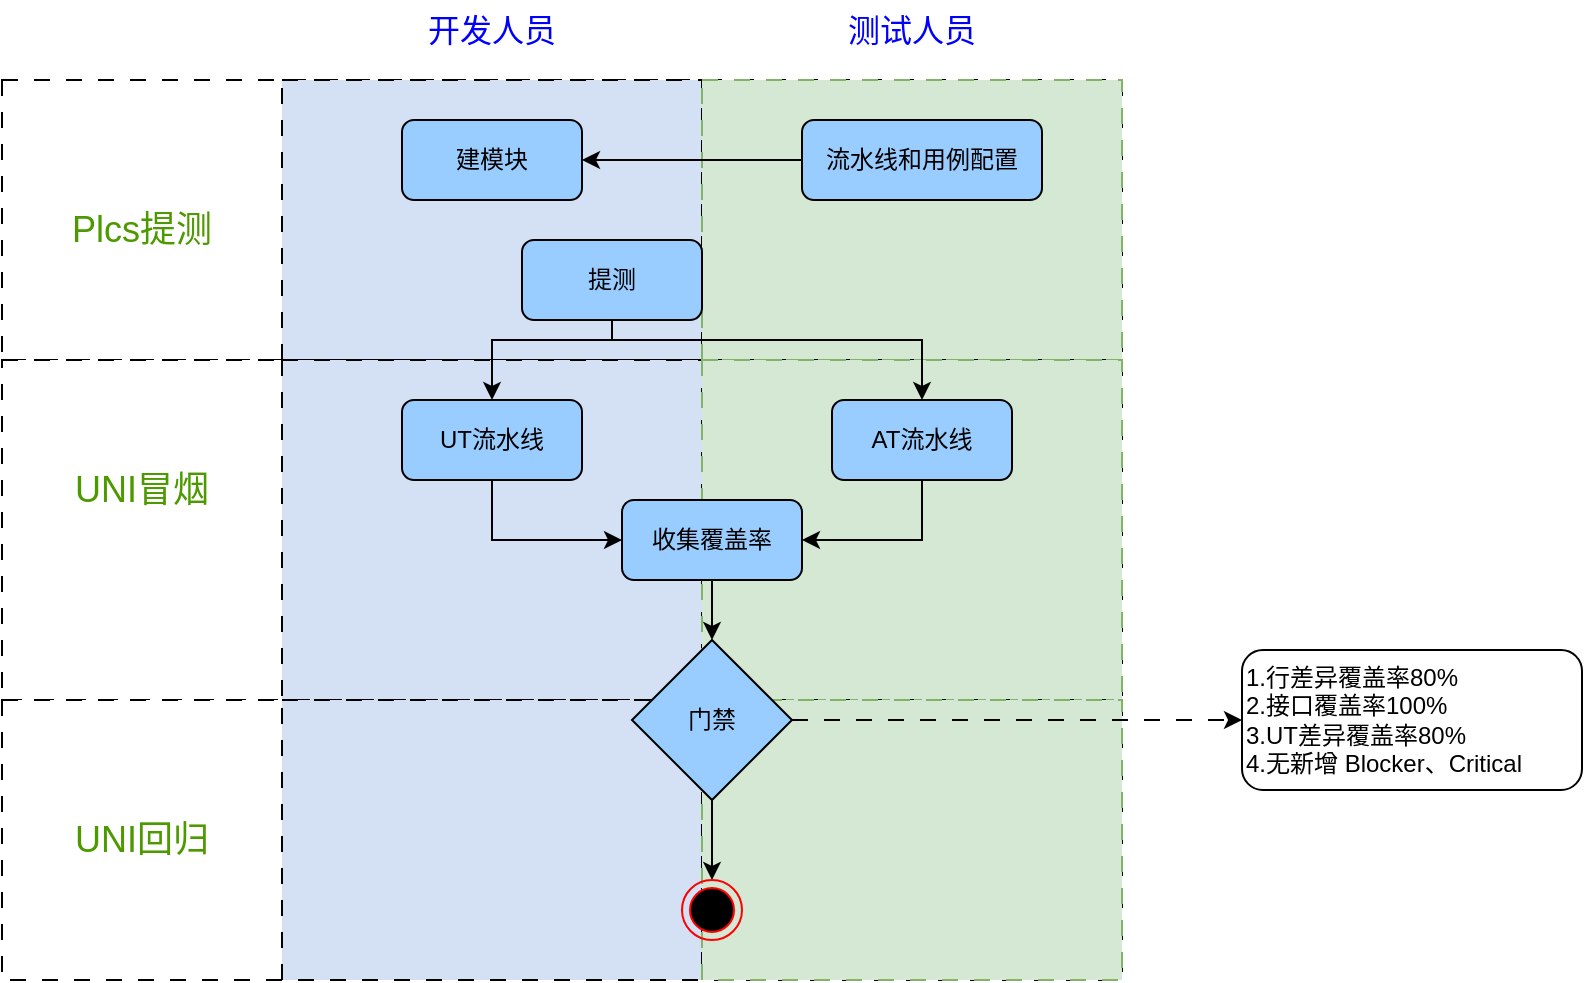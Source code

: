 <mxfile version="24.7.10">
  <diagram name="第 1 页" id="Pl0FPyJrfiCvp82Acye5">
    <mxGraphModel dx="3088" dy="746" grid="1" gridSize="10" guides="1" tooltips="1" connect="1" arrows="1" fold="1" page="1" pageScale="1" pageWidth="1654" pageHeight="1169" math="0" shadow="0">
      <root>
        <mxCell id="0" />
        <mxCell id="1" parent="0" />
        <mxCell id="GhOr7ypgz1Hb5UwMiD2d-1" value="" style="rounded=0;whiteSpace=wrap;html=1;dashed=1;dashPattern=8 8;" vertex="1" parent="1">
          <mxGeometry x="-770" y="140" width="560" height="140" as="geometry" />
        </mxCell>
        <mxCell id="GhOr7ypgz1Hb5UwMiD2d-4" value="" style="rounded=0;whiteSpace=wrap;html=1;dashed=1;dashPattern=8 8;fillColor=#D4E1F5;" vertex="1" parent="1">
          <mxGeometry x="-630" y="140" width="210" height="140" as="geometry" />
        </mxCell>
        <mxCell id="GhOr7ypgz1Hb5UwMiD2d-5" value="" style="rounded=0;whiteSpace=wrap;html=1;dashed=1;dashPattern=8 8;fillColor=#d5e8d4;strokeColor=#82b366;" vertex="1" parent="1">
          <mxGeometry x="-420" y="140" width="210" height="140" as="geometry" />
        </mxCell>
        <mxCell id="GhOr7ypgz1Hb5UwMiD2d-6" value="" style="rounded=0;whiteSpace=wrap;html=1;dashed=1;dashPattern=8 8;" vertex="1" parent="1">
          <mxGeometry x="-770" y="280" width="560" height="170" as="geometry" />
        </mxCell>
        <mxCell id="GhOr7ypgz1Hb5UwMiD2d-7" value="" style="rounded=0;whiteSpace=wrap;html=1;dashed=1;dashPattern=8 8;fillColor=#D4E1F5;" vertex="1" parent="1">
          <mxGeometry x="-630" y="280" width="210" height="170" as="geometry" />
        </mxCell>
        <mxCell id="GhOr7ypgz1Hb5UwMiD2d-8" value="" style="rounded=0;whiteSpace=wrap;html=1;dashed=1;dashPattern=8 8;fillColor=#d5e8d4;strokeColor=#82b366;" vertex="1" parent="1">
          <mxGeometry x="-420" y="280" width="210" height="170" as="geometry" />
        </mxCell>
        <mxCell id="GhOr7ypgz1Hb5UwMiD2d-9" value="" style="rounded=0;whiteSpace=wrap;html=1;dashed=1;dashPattern=8 8;" vertex="1" parent="1">
          <mxGeometry x="-770" y="450" width="560" height="140" as="geometry" />
        </mxCell>
        <mxCell id="GhOr7ypgz1Hb5UwMiD2d-10" value="" style="rounded=0;whiteSpace=wrap;html=1;dashed=1;dashPattern=8 8;fillColor=#D4E1F5;" vertex="1" parent="1">
          <mxGeometry x="-630" y="450" width="210" height="140" as="geometry" />
        </mxCell>
        <mxCell id="GhOr7ypgz1Hb5UwMiD2d-11" value="" style="rounded=0;whiteSpace=wrap;html=1;dashed=1;dashPattern=8 8;fillColor=#d5e8d4;strokeColor=#82b366;" vertex="1" parent="1">
          <mxGeometry x="-420" y="450" width="210" height="140" as="geometry" />
        </mxCell>
        <mxCell id="GhOr7ypgz1Hb5UwMiD2d-12" value="&lt;font color=&quot;#4d9900&quot; style=&quot;font-size: 18px;&quot;&gt;Plcs提测&lt;/font&gt;" style="text;html=1;align=center;verticalAlign=middle;whiteSpace=wrap;rounded=0;" vertex="1" parent="1">
          <mxGeometry x="-760" y="200" width="120" height="30" as="geometry" />
        </mxCell>
        <mxCell id="GhOr7ypgz1Hb5UwMiD2d-13" value="&lt;font color=&quot;#4d9900&quot; style=&quot;font-size: 18px;&quot;&gt;UNI冒烟&lt;/font&gt;" style="text;html=1;align=center;verticalAlign=middle;whiteSpace=wrap;rounded=0;" vertex="1" parent="1">
          <mxGeometry x="-760" y="330" width="120" height="30" as="geometry" />
        </mxCell>
        <mxCell id="GhOr7ypgz1Hb5UwMiD2d-14" value="&lt;font color=&quot;#4d9900&quot; style=&quot;font-size: 18px;&quot;&gt;UNI回归&lt;/font&gt;" style="text;html=1;align=center;verticalAlign=middle;whiteSpace=wrap;rounded=0;" vertex="1" parent="1">
          <mxGeometry x="-760" y="505" width="120" height="30" as="geometry" />
        </mxCell>
        <mxCell id="GhOr7ypgz1Hb5UwMiD2d-15" value="&lt;font color=&quot;#0000ff&quot; style=&quot;font-size: 16px;&quot;&gt;开发人员&lt;/font&gt;" style="text;html=1;align=center;verticalAlign=middle;whiteSpace=wrap;rounded=0;" vertex="1" parent="1">
          <mxGeometry x="-585" y="100" width="120" height="30" as="geometry" />
        </mxCell>
        <mxCell id="GhOr7ypgz1Hb5UwMiD2d-16" value="&lt;font color=&quot;#0000ff&quot; style=&quot;font-size: 16px;&quot;&gt;测试人员&lt;/font&gt;" style="text;html=1;align=center;verticalAlign=middle;whiteSpace=wrap;rounded=0;" vertex="1" parent="1">
          <mxGeometry x="-375" y="100" width="120" height="30" as="geometry" />
        </mxCell>
        <mxCell id="GhOr7ypgz1Hb5UwMiD2d-18" value="建模块" style="rounded=1;whiteSpace=wrap;html=1;fillColor=#99CCFF;" vertex="1" parent="1">
          <mxGeometry x="-570" y="160" width="90" height="40" as="geometry" />
        </mxCell>
        <mxCell id="GhOr7ypgz1Hb5UwMiD2d-32" style="edgeStyle=orthogonalEdgeStyle;rounded=0;orthogonalLoop=1;jettySize=auto;html=1;entryX=0;entryY=0.5;entryDx=0;entryDy=0;" edge="1" parent="1" source="GhOr7ypgz1Hb5UwMiD2d-20" target="GhOr7ypgz1Hb5UwMiD2d-30">
          <mxGeometry relative="1" as="geometry">
            <Array as="points">
              <mxPoint x="-525" y="370" />
            </Array>
          </mxGeometry>
        </mxCell>
        <mxCell id="GhOr7ypgz1Hb5UwMiD2d-20" value="UT流水线" style="rounded=1;whiteSpace=wrap;html=1;fillColor=#99CCFF;" vertex="1" parent="1">
          <mxGeometry x="-570" y="300" width="90" height="40" as="geometry" />
        </mxCell>
        <mxCell id="GhOr7ypgz1Hb5UwMiD2d-35" style="edgeStyle=orthogonalEdgeStyle;rounded=0;orthogonalLoop=1;jettySize=auto;html=1;entryX=1;entryY=0.5;entryDx=0;entryDy=0;" edge="1" parent="1" source="GhOr7ypgz1Hb5UwMiD2d-21" target="GhOr7ypgz1Hb5UwMiD2d-30">
          <mxGeometry relative="1" as="geometry">
            <Array as="points">
              <mxPoint x="-310" y="370" />
            </Array>
          </mxGeometry>
        </mxCell>
        <mxCell id="GhOr7ypgz1Hb5UwMiD2d-21" value="AT流水线" style="rounded=1;whiteSpace=wrap;html=1;fillColor=#99CCFF;" vertex="1" parent="1">
          <mxGeometry x="-355" y="300" width="90" height="40" as="geometry" />
        </mxCell>
        <mxCell id="GhOr7ypgz1Hb5UwMiD2d-26" style="edgeStyle=orthogonalEdgeStyle;rounded=0;orthogonalLoop=1;jettySize=auto;html=1;entryX=1;entryY=0.5;entryDx=0;entryDy=0;" edge="1" parent="1" source="GhOr7ypgz1Hb5UwMiD2d-17" target="GhOr7ypgz1Hb5UwMiD2d-18">
          <mxGeometry relative="1" as="geometry" />
        </mxCell>
        <mxCell id="GhOr7ypgz1Hb5UwMiD2d-17" value="流水线和用例配置" style="rounded=1;whiteSpace=wrap;html=1;fillColor=#99CCFF;" vertex="1" parent="1">
          <mxGeometry x="-370" y="160" width="120" height="40" as="geometry" />
        </mxCell>
        <mxCell id="GhOr7ypgz1Hb5UwMiD2d-28" style="edgeStyle=orthogonalEdgeStyle;rounded=0;orthogonalLoop=1;jettySize=auto;html=1;" edge="1" parent="1" source="GhOr7ypgz1Hb5UwMiD2d-27" target="GhOr7ypgz1Hb5UwMiD2d-20">
          <mxGeometry relative="1" as="geometry">
            <Array as="points">
              <mxPoint x="-465" y="270" />
              <mxPoint x="-525" y="270" />
            </Array>
          </mxGeometry>
        </mxCell>
        <mxCell id="GhOr7ypgz1Hb5UwMiD2d-29" style="edgeStyle=orthogonalEdgeStyle;rounded=0;orthogonalLoop=1;jettySize=auto;html=1;entryX=0.5;entryY=0;entryDx=0;entryDy=0;" edge="1" parent="1" source="GhOr7ypgz1Hb5UwMiD2d-27" target="GhOr7ypgz1Hb5UwMiD2d-21">
          <mxGeometry relative="1" as="geometry">
            <Array as="points">
              <mxPoint x="-465" y="270" />
              <mxPoint x="-310" y="270" />
            </Array>
          </mxGeometry>
        </mxCell>
        <mxCell id="GhOr7ypgz1Hb5UwMiD2d-27" value="提测" style="rounded=1;whiteSpace=wrap;html=1;fillColor=#99CCFF;" vertex="1" parent="1">
          <mxGeometry x="-510" y="220" width="90" height="40" as="geometry" />
        </mxCell>
        <mxCell id="GhOr7ypgz1Hb5UwMiD2d-36" style="edgeStyle=orthogonalEdgeStyle;rounded=0;orthogonalLoop=1;jettySize=auto;html=1;" edge="1" parent="1" source="GhOr7ypgz1Hb5UwMiD2d-30" target="GhOr7ypgz1Hb5UwMiD2d-31">
          <mxGeometry relative="1" as="geometry" />
        </mxCell>
        <mxCell id="GhOr7ypgz1Hb5UwMiD2d-30" value="收集覆盖率" style="rounded=1;whiteSpace=wrap;html=1;fillColor=#99CCFF;" vertex="1" parent="1">
          <mxGeometry x="-460" y="350" width="90" height="40" as="geometry" />
        </mxCell>
        <mxCell id="GhOr7ypgz1Hb5UwMiD2d-38" style="edgeStyle=orthogonalEdgeStyle;rounded=0;orthogonalLoop=1;jettySize=auto;html=1;exitX=1;exitY=0.5;exitDx=0;exitDy=0;dashed=1;dashPattern=8 8;" edge="1" parent="1" source="GhOr7ypgz1Hb5UwMiD2d-31" target="GhOr7ypgz1Hb5UwMiD2d-37">
          <mxGeometry relative="1" as="geometry" />
        </mxCell>
        <mxCell id="GhOr7ypgz1Hb5UwMiD2d-42" style="edgeStyle=orthogonalEdgeStyle;rounded=0;orthogonalLoop=1;jettySize=auto;html=1;exitX=0.5;exitY=1;exitDx=0;exitDy=0;entryX=0.5;entryY=0;entryDx=0;entryDy=0;" edge="1" parent="1" source="GhOr7ypgz1Hb5UwMiD2d-31" target="GhOr7ypgz1Hb5UwMiD2d-41">
          <mxGeometry relative="1" as="geometry" />
        </mxCell>
        <mxCell id="GhOr7ypgz1Hb5UwMiD2d-31" value="门禁" style="rhombus;whiteSpace=wrap;html=1;fillColor=#99CCFF;" vertex="1" parent="1">
          <mxGeometry x="-455" y="420" width="80" height="80" as="geometry" />
        </mxCell>
        <mxCell id="GhOr7ypgz1Hb5UwMiD2d-37" value="1.行差异覆盖率80%&lt;div&gt;2.接口覆盖率100%&lt;/div&gt;&lt;div&gt;3.UT差异覆盖率80%&lt;/div&gt;&lt;div&gt;4.无新增 Blocker、Critical&lt;/div&gt;" style="rounded=1;whiteSpace=wrap;html=1;align=left;" vertex="1" parent="1">
          <mxGeometry x="-150" y="425" width="170" height="70" as="geometry" />
        </mxCell>
        <mxCell id="GhOr7ypgz1Hb5UwMiD2d-41" value="" style="ellipse;html=1;shape=endState;fillColor=#000000;strokeColor=#ff0000;" vertex="1" parent="1">
          <mxGeometry x="-430" y="540" width="30" height="30" as="geometry" />
        </mxCell>
      </root>
    </mxGraphModel>
  </diagram>
</mxfile>
